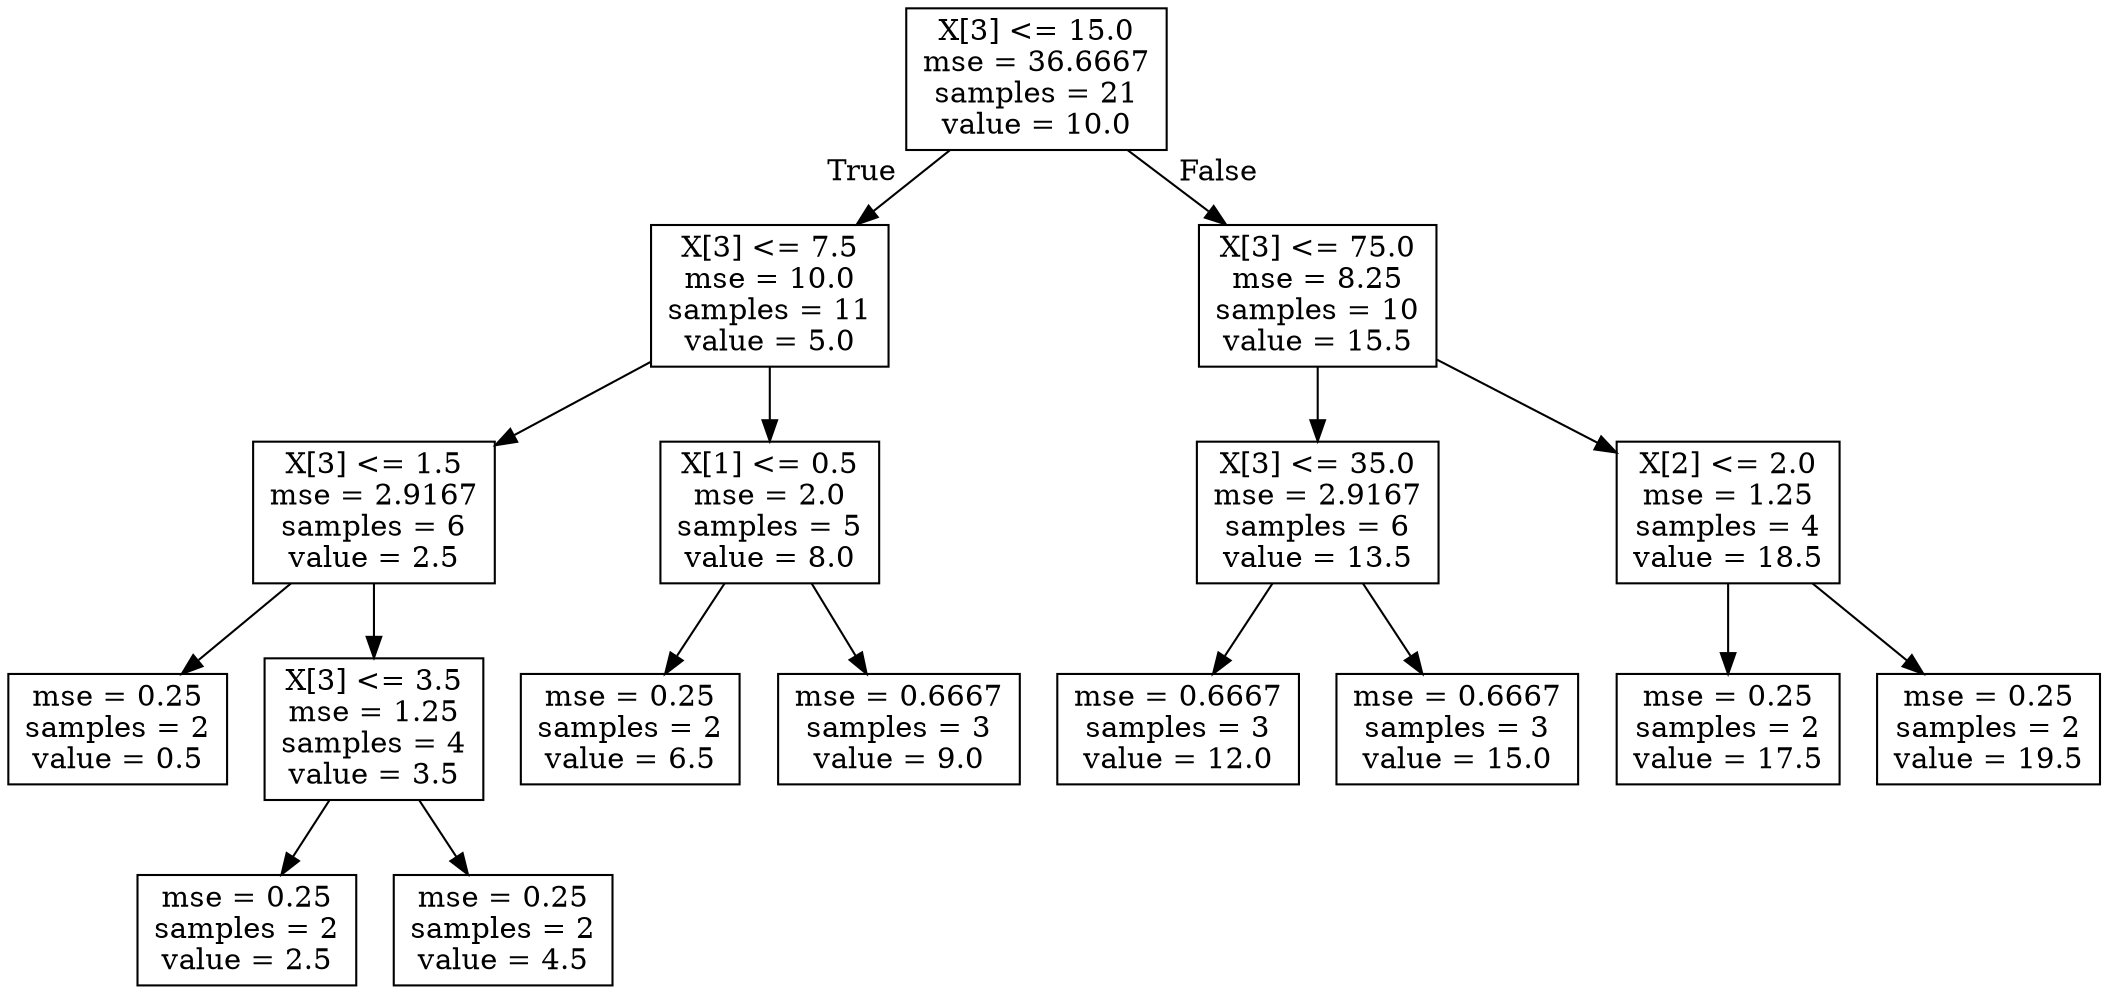 digraph Tree {
node [shape=box] ;
0 [label="X[3] <= 15.0\nmse = 36.6667\nsamples = 21\nvalue = 10.0"] ;
1 [label="X[3] <= 7.5\nmse = 10.0\nsamples = 11\nvalue = 5.0"] ;
0 -> 1 [labeldistance=2.5, labelangle=45, headlabel="True"] ;
2 [label="X[3] <= 1.5\nmse = 2.9167\nsamples = 6\nvalue = 2.5"] ;
1 -> 2 ;
3 [label="mse = 0.25\nsamples = 2\nvalue = 0.5"] ;
2 -> 3 ;
4 [label="X[3] <= 3.5\nmse = 1.25\nsamples = 4\nvalue = 3.5"] ;
2 -> 4 ;
5 [label="mse = 0.25\nsamples = 2\nvalue = 2.5"] ;
4 -> 5 ;
6 [label="mse = 0.25\nsamples = 2\nvalue = 4.5"] ;
4 -> 6 ;
7 [label="X[1] <= 0.5\nmse = 2.0\nsamples = 5\nvalue = 8.0"] ;
1 -> 7 ;
8 [label="mse = 0.25\nsamples = 2\nvalue = 6.5"] ;
7 -> 8 ;
9 [label="mse = 0.6667\nsamples = 3\nvalue = 9.0"] ;
7 -> 9 ;
10 [label="X[3] <= 75.0\nmse = 8.25\nsamples = 10\nvalue = 15.5"] ;
0 -> 10 [labeldistance=2.5, labelangle=-45, headlabel="False"] ;
11 [label="X[3] <= 35.0\nmse = 2.9167\nsamples = 6\nvalue = 13.5"] ;
10 -> 11 ;
12 [label="mse = 0.6667\nsamples = 3\nvalue = 12.0"] ;
11 -> 12 ;
13 [label="mse = 0.6667\nsamples = 3\nvalue = 15.0"] ;
11 -> 13 ;
14 [label="X[2] <= 2.0\nmse = 1.25\nsamples = 4\nvalue = 18.5"] ;
10 -> 14 ;
15 [label="mse = 0.25\nsamples = 2\nvalue = 17.5"] ;
14 -> 15 ;
16 [label="mse = 0.25\nsamples = 2\nvalue = 19.5"] ;
14 -> 16 ;
}
